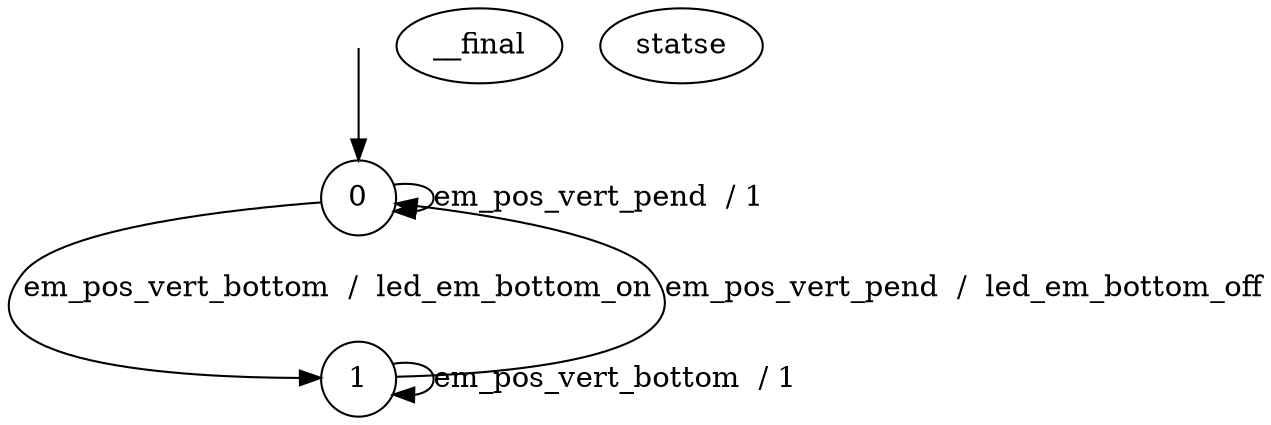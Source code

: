 digraph g {

	s0 [shape="circle" label="0"];
	s1 [shape="circle" label="1"];
	s0 -> s0 [label="em_pos_vert_pend  / 1"];
	s0 -> s1 [label="em_pos_vert_bottom  /  led_em_bottom_on"];
	s1 -> s0 [label="em_pos_vert_pend  /  led_em_bottom_off"];
	s1 -> s1 [label="em_pos_vert_bottom  / 1"];

__start0 [label="" shape="none" width="0" height="0"];
__start0 -> s0;
__final statse{
    s1

}
}
